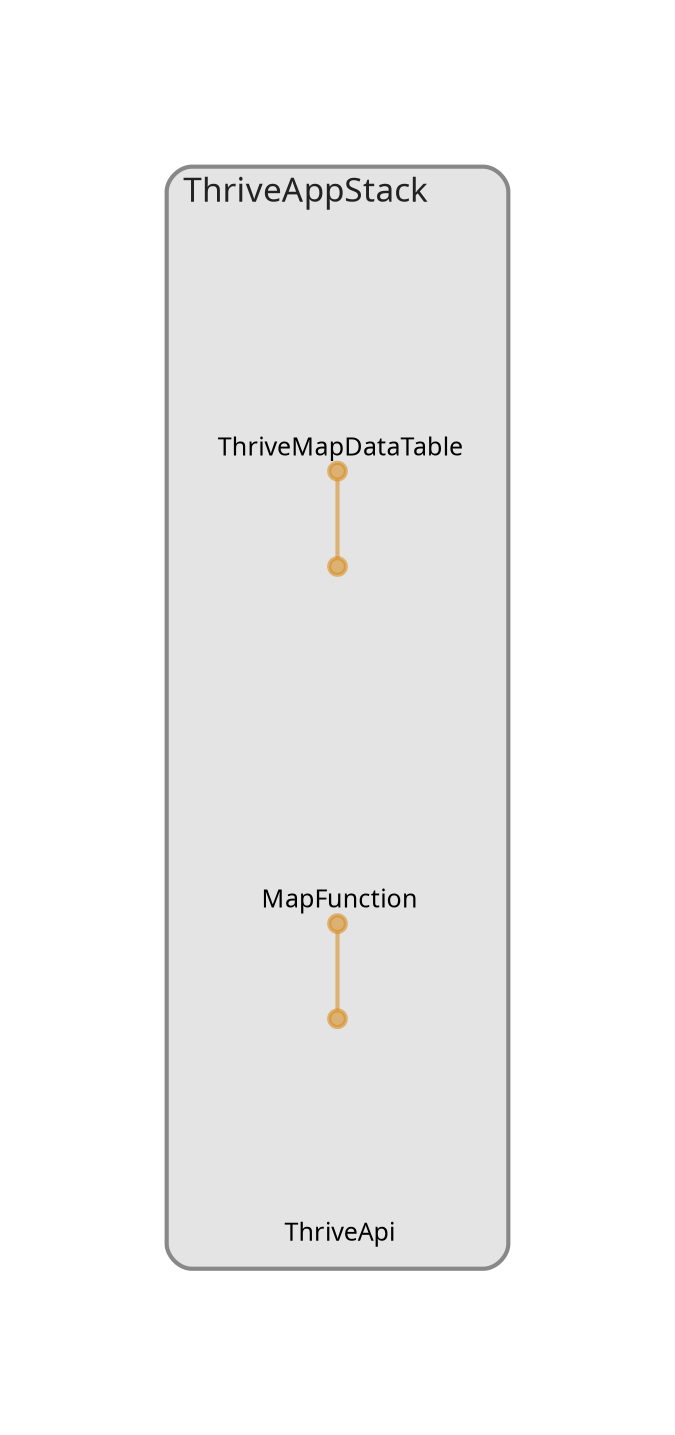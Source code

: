 digraph "Diagram" {
  splines = "ortho";
  pad = "1.0";
  nodesep = "0.60";
  ranksep = "0.75";
  fontname = "Sans-Serif";
  fontsize = "15";
  dpi = "200";
  rankdir = "BT";
  compound = "true";
  fontcolor = "#222222";
  edge [
    color = "#D5871488",
    penwidth = 2,
    arrowhead = "dot",
    arrowtail = "dot",
  ];
  node [
    shape = "box",
    style = "rounded",
    fixedsize = true,
    width = 1.7,
    height = 1.7,
    labelloc = "c",
    imagescale = true,
    fontname = "Sans-Serif",
    fontsize = 8,
    margin = 8,
  ];
  subgraph "ThriveAppStack" {
    subgraph "cluster-SubGraph.ThriveAppStack" {
      graph [
        label = "ThriveAppStack",
        labelloc = "b",
        labeljust = "l",
        margin = "10",
        fontsize = "16",
        penwidth = "2",
        pencolor = "#888888",
        style = "filled,rounded",
        fillcolor = "#e4e4e4",
      ];
      "ThriveAppStack/ThriveMapDataTable" [
        label = " ThriveMapDataTable",
        fontsize = 12,
        image = "C:\Users\timbo\Documents\UniGit\FIT3162\backend\node_modules\cdk-dia\icons\aws\Service\Arch_Database\64\Arch_Amazon-DynamoDB_64@5x.png",
        imagescale = "true",
        imagepos = "tc",
        penwidth = "0",
        shape = "node",
        fixedsize = "true",
        labelloc = "b",
        width = 1.2,
        height = 1.466,
      ];
      "ThriveAppStack/MapFunction" [
        label = " MapFunction",
        fontsize = 12,
        image = "C:\Users\timbo\Documents\UniGit\FIT3162\backend\node_modules\cdk-dia\icons\aws\Service\Arch_Compute\64\Arch_AWS-Lambda_64@5x.png",
        imagescale = "true",
        imagepos = "tc",
        penwidth = "0",
        shape = "node",
        fixedsize = "true",
        labelloc = "b",
        width = 2,
        height = 2.266,
      ];
      "ThriveAppStack/ThriveApi" [
        label = " ThriveApi",
        fontsize = 12,
        image = "C:\Users\timbo\Documents\UniGit\FIT3162\backend\node_modules\cdk-dia\icons\aws\Service\Arch_Networking-Content\64\Arch_Amazon-API-Gateway_64@5x.png",
        imagescale = "true",
        imagepos = "tc",
        penwidth = "0",
        shape = "node",
        fixedsize = "true",
        labelloc = "b",
        width = 1.2,
        height = 1.466,
      ];
    }
  }
  "ThriveAppStack/MapFunction" -> "ThriveAppStack/ThriveMapDataTable" [
    dir = "both",
  ];
  "ThriveAppStack/ThriveApi" -> "ThriveAppStack/MapFunction" [
    dir = "both",
  ];
}